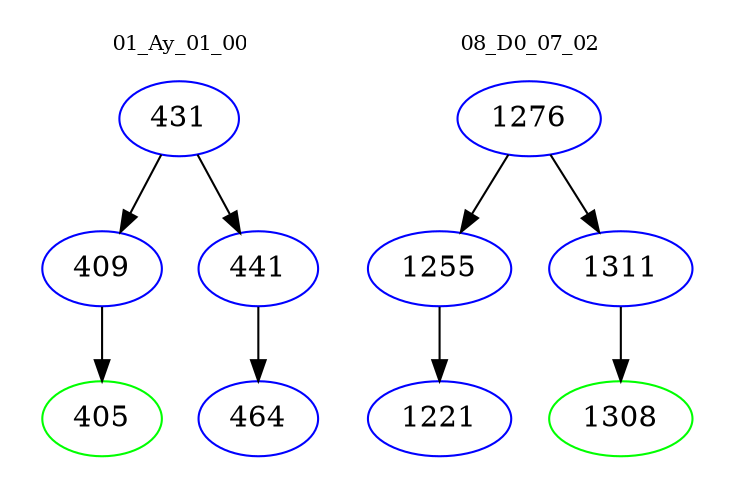 digraph{
subgraph cluster_0 {
color = white
label = "01_Ay_01_00";
fontsize=10;
T0_431 [label="431", color="blue"]
T0_431 -> T0_409 [color="black"]
T0_409 [label="409", color="blue"]
T0_409 -> T0_405 [color="black"]
T0_405 [label="405", color="green"]
T0_431 -> T0_441 [color="black"]
T0_441 [label="441", color="blue"]
T0_441 -> T0_464 [color="black"]
T0_464 [label="464", color="blue"]
}
subgraph cluster_1 {
color = white
label = "08_D0_07_02";
fontsize=10;
T1_1276 [label="1276", color="blue"]
T1_1276 -> T1_1255 [color="black"]
T1_1255 [label="1255", color="blue"]
T1_1255 -> T1_1221 [color="black"]
T1_1221 [label="1221", color="blue"]
T1_1276 -> T1_1311 [color="black"]
T1_1311 [label="1311", color="blue"]
T1_1311 -> T1_1308 [color="black"]
T1_1308 [label="1308", color="green"]
}
}
